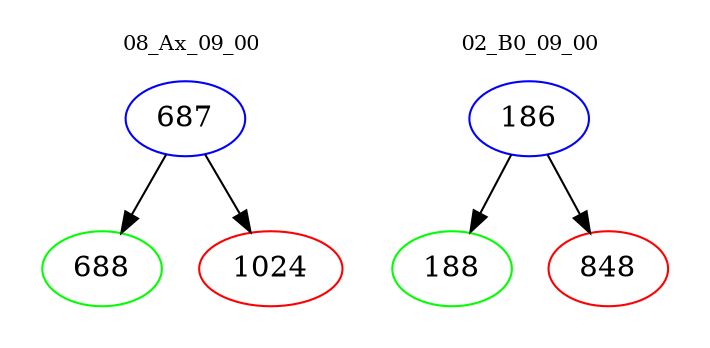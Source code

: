 digraph{
subgraph cluster_0 {
color = white
label = "08_Ax_09_00";
fontsize=10;
T0_687 [label="687", color="blue"]
T0_687 -> T0_688 [color="black"]
T0_688 [label="688", color="green"]
T0_687 -> T0_1024 [color="black"]
T0_1024 [label="1024", color="red"]
}
subgraph cluster_1 {
color = white
label = "02_B0_09_00";
fontsize=10;
T1_186 [label="186", color="blue"]
T1_186 -> T1_188 [color="black"]
T1_188 [label="188", color="green"]
T1_186 -> T1_848 [color="black"]
T1_848 [label="848", color="red"]
}
}
